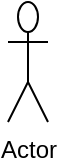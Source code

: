 <mxfile version="24.6.2" type="device">
  <diagram name="Trang-1" id="hoIzqc3mP7tdAF2xRxSe">
    <mxGraphModel dx="1290" dy="530" grid="1" gridSize="10" guides="1" tooltips="1" connect="1" arrows="1" fold="1" page="1" pageScale="1" pageWidth="827" pageHeight="1169" math="0" shadow="0">
      <root>
        <mxCell id="0" />
        <mxCell id="1" parent="0" />
        <mxCell id="XWlGrcAXMZXyI_QpoMHu-1" value="Actor" style="shape=umlActor;verticalLabelPosition=bottom;verticalAlign=top;html=1;outlineConnect=0;" vertex="1" parent="1">
          <mxGeometry x="380" y="250" width="20" height="60" as="geometry" />
        </mxCell>
      </root>
    </mxGraphModel>
  </diagram>
</mxfile>
